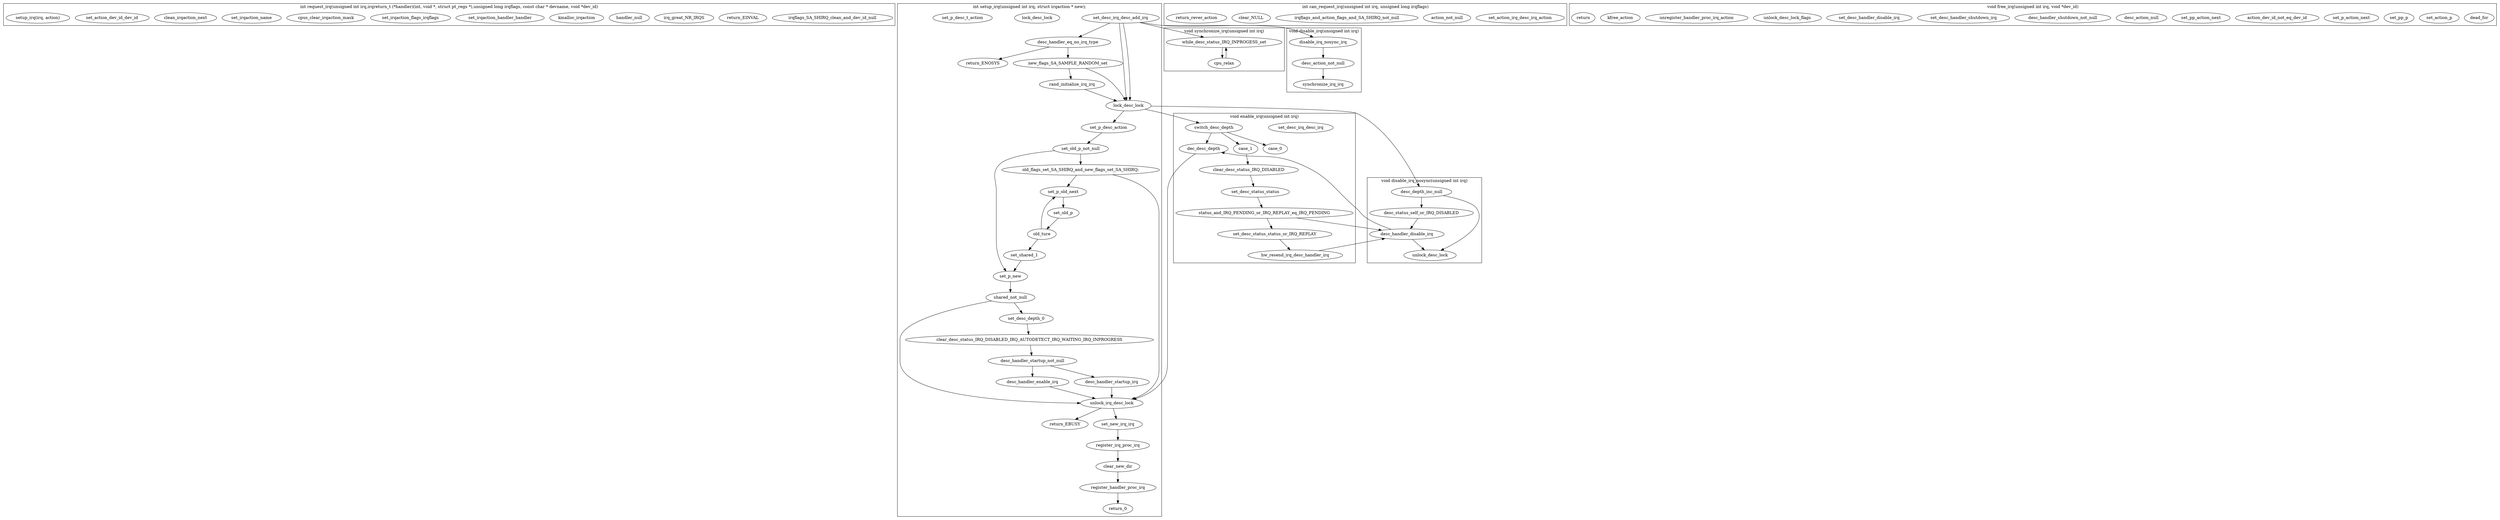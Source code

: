 digraph manage_c{
	subgraph cluster_request_irq{
		label="int request_irq(unsigned int irq,irqreturn_t (*handler)(int, void *, struct pt_regs *),unsigned long irqflags, const char * devname, void *dev_id)";
		irqflags_SA_SHIRQ_clean_and_dev_id_null[label="irqflags_SA_SHIRQ_clean_and_dev_id_null"];
		return_EINVAL[label="return_EINVAL"];
		irq_great_NR_IRQS[label="irq_great_NR_IRQS"];
		handler_null[label="handler_null"];
		kmalloc_irqaction[label="kmalloc_irqaction"];
		set_irqaction_handler[label="set_irqaction_handler_handler"];
		set_irqaction_flags[label="set_irqaction_flags_irqflags"];
		cpus_clear_irqaction_mask[label="cpus_clear_irqaction_mask"];
		set_irqaction_name[label="set_irqaction_name"];
		clean_irqaction_next[label="clean_irqaction_next"];
		set_action_dev_id_dev_id[label="set_action_dev_id_dev_id"];
		setup_irq[label="setup_irq(irq, action)"];
	}

	subgraph cluster_setup_irq{
		label="int setup_irq(unsigned int irq, struct irqaction * new);";
		set_desc_irq_desc_add_irq[label="set_desc_irq_desc_add_irq"];
		desc_handler_eq_no_irq_type[label="desc_handler_eq_no_irq_type"];
		return_ENOSYS[label="return_ENOSYS"];
		new_flags_SA_SAMPLE_RANDOM_set[label="new_flags_SA_SAMPLE_RANDOM_set"];
		rand_initialize_irq_irq[label="rand_initialize_irq_irq"];
		lock_irq_desc_lock[label="lock_desc_lock"];
		set_p_desc_t_action[label="set_p_desc_t_action"];
		set_old_p_not_null[label="set_old_p_not_null"];
		old_flags_set_SA_SHIRQ_and_new_flags_set_SA_SHIRQ[label="old_flags_set_SA_SHIRQ_and_new_flags_set_SA_SHIRQ;"];
		unlock_irq_desc_lock[label="unlock_irq_desc_lock"];
		return_EBUSY[label="return_EBUSY"];
		set_p_old_next[label="set_p_old_next"];
		set_old_p[label="set_old_p"];
		old_ture[label="old_ture"];
		set_shared_1[label="set_shared_1"];
		set_p_new[label="set_p_new"];
		shared_not_null[label="shared_not_null"];
		set_desc_depth_0[label="set_desc_depth_0"];
		clear_desc_status_IRQ_DISABLED_IRQ_AUTODETECT_IRQ_WAITING_IRQ_INPROGRESS[label="clear_desc_status_IRQ_DISABLED_IRQ_AUTODETECT_IRQ_WAITING_IRQ_INPROGRESS"];
		desc_handler_startup_not_null[label="desc_handler_startup_not_null"];
		desc_handler_startup_irq[label="desc_handler_startup_irq"];
		desc_handler_enable_irq[label="desc_handler_enable_irq"];
		unlock_irq_desc_lock[label="unlock_irq_desc_lock"];
		set_new_irq_irq[label="set_new_irq_irq"];
		register_irq_proc_irq[label="register_irq_proc_irq"];
		clear_new_dir[label="clear_new_dir"];
		register_handler_proc_irq[label="register_handler_proc_irq"];
		return_0[label="return_0"];

		set_desc_irq_desc_add_irq -> desc_handler_eq_no_irq_type;
		desc_handler_eq_no_irq_type -> return_ENOSYS;
		desc_handler_eq_no_irq_type -> new_flags_SA_SAMPLE_RANDOM_set;
		new_flags_SA_SAMPLE_RANDOM_set -> rand_initialize_irq_irq;
		rand_initialize_irq_irq -> lock_desc_lock;
		new_flags_SA_SAMPLE_RANDOM_set -> lock_desc_lock;
		lock_desc_lock -> set_p_desc_action;
		set_p_desc_action -> set_old_p_not_null;
		set_old_p_not_null -> old_flags_set_SA_SHIRQ_and_new_flags_set_SA_SHIRQ;
		old_flags_set_SA_SHIRQ_and_new_flags_set_SA_SHIRQ -> unlock_irq_desc_lock;
		unlock_irq_desc_lock -> return_EBUSY;
		old_flags_set_SA_SHIRQ_and_new_flags_set_SA_SHIRQ -> set_p_old_next;
		set_p_old_next -> set_old_p;
		set_old_p -> old_ture;
		old_ture -> set_p_old_next;
		old_ture -> set_shared_1;
		set_shared_1 -> set_p_new;
		set_old_p_not_null -> set_p_new;
		set_p_new -> shared_not_null;
		shared_not_null -> set_desc_depth_0;
		set_desc_depth_0 -> clear_desc_status_IRQ_DISABLED_IRQ_AUTODETECT_IRQ_WAITING_IRQ_INPROGRESS;
		clear_desc_status_IRQ_DISABLED_IRQ_AUTODETECT_IRQ_WAITING_IRQ_INPROGRESS -> desc_handler_startup_not_null;
		desc_handler_startup_not_null -> desc_handler_startup_irq;
		desc_handler_startup_not_null -> desc_handler_enable_irq;
		desc_handler_startup_irq -> unlock_irq_desc_lock;
		desc_handler_enable_irq -> unlock_irq_desc_lock;
		shared_not_null -> unlock_irq_desc_lock;
		unlock_irq_desc_lock -> set_new_irq_irq;
		set_new_irq_irq -> register_irq_proc_irq;
		register_irq_proc_irq -> clear_new_dir;
		clear_new_dir -> register_handler_proc_irq;
		register_handler_proc_irq -> return_0;
}

	subgraph cluster_synchronize_irq{
		label="void synchronize_irq(unsigned int irq)";
		set_desc_irq_desc_add_irq[label="set_desc_irq_desc_add_irq"];
		while_desc_status_IRQ_INPROGESS_set[label="while_desc_status_IRQ_INPROGESS_set"];
		cpu_relax[label="cpu_relax"];

		set_desc_irq_desc_add_irq -> while_desc_status_IRQ_INPROGESS_set;
		while_desc_status_IRQ_INPROGESS_set -> cpu_relax;
		cpu_relax -> while_desc_status_IRQ_INPROGESS_set;
	}

	subgraph cluster_disable_irq_nosync{
		label="void disable_irq_nosync(unsigned int irq)";
		set_desc_irq_desc_add_irq[label="set_desc_irq_desc_add_irq"];
		lock_desc_lock[label="lock_desc_lock"];
		desc_depth_inc_null[label="desc_depth_inc_null"];
		desc_status_self_or_IRQ_DISABLED[label="desc_status_self_or_IRQ_DISABLED"];
		desc_handler_disable_irq[label="desc_handler_disable_irq"];
		unlock_desc_lock[label="unlock_desc_lock"];

		set_desc_irq_desc_add_irq -> lock_desc_lock;
		lock_desc_lock -> desc_depth_inc_null;
		desc_depth_inc_null -> desc_status_self_or_IRQ_DISABLED;
		desc_status_self_or_IRQ_DISABLED -> desc_handler_disable_irq;
		desc_handler_disable_irq -> unlock_desc_lock;
		desc_depth_inc_null -> unlock_desc_lock;
	}

	subgraph cluster_disable_irq{
		label="void disable_irq(unsigned int irq)";
		set_desc_irq_desc_add_irq[label="set_desc_irq_desc_add_irq"];
		disable_irq_nosync_irq[label="disable_irq_nosync_irq"];
		desc_action_not_null[label="desc_action_not_null"];
		synchronize_irq_irq[label="synchronize_irq_irq"];

		set_desc_irq_desc_add_irq -> disable_irq_nosync_irq;
		disable_irq_nosync_irq -> desc_action_not_null;
		desc_action_not_null -> synchronize_irq_irq;
	}

	subgraph cluster_enable_irq{
		label="void enable_irq(unsigned int irq)";
		set_desc_irq_desc_irq[label="set_desc_irq_desc_irq"];
		lock_desc_lock[label="lock_desc_lock"];
		switch_desc_depth[label="switch_desc_depth"];
		case_0[label="case_0"];
		case_1[label="case_1"];
		clear_desc_status_IRQ_DISABLED[label="clear_desc_status_IRQ_DISABLED"];
		set_desc_status_status[label="set_desc_status_status"];
		status_and_IRQ_PENDING_or_IRQ_REPLAY_eq_IRQ_PENDING[label="status_and_IRQ_PENDING_or_IRQ_REPLAY_eq_IRQ_PENDING"];
		set_desc_status_status_or_IRQ_REPLAY[label="set_desc_status_status_or_IRQ_REPLAY"];
		hw_resend_irq_desc_handler_irq[label="hw_resend_irq_desc_handler_irq"];
		desc_handler_enable_irq[label="desc_handler_enable_irq"];
		dec_desc_depth[label="dec_desc_depth"];
		unlock_desc_lock[label="unlock_desc_lock"];

		set_desc_irq_desc_add_irq -> lock_desc_lock;
		lock_desc_lock -> switch_desc_depth;
		switch_desc_depth -> case_0;
		switch_desc_depth -> case_1;
		case_1 -> clear_desc_status_IRQ_DISABLED;
		clear_desc_status_IRQ_DISABLED -> set_desc_status_status;
		set_desc_status_status -> status_and_IRQ_PENDING_or_IRQ_REPLAY_eq_IRQ_PENDING;
		status_and_IRQ_PENDING_or_IRQ_REPLAY_eq_IRQ_PENDING -> set_desc_status_status_or_IRQ_REPLAY;
		set_desc_status_status_or_IRQ_REPLAY -> hw_resend_irq_desc_handler_irq;
		hw_resend_irq_desc_handler_irq -> desc_handler_disable_irq;
		status_and_IRQ_PENDING_or_IRQ_REPLAY_eq_IRQ_PENDING -> desc_handler_disable_irq;
		desc_handler_disable_irq -> dec_desc_depth;
		switch_desc_depth -> dec_desc_depth;
		dec_desc_depth -> unlock_irq_desc_lock;
	}

	subgraph cluster_can_request_irq{
		label="int can_request_irq(unsigned int irq, unsigned long irqflags)";
		set_action_irq_desc_irq_action[label="set_action_irq_desc_irq_action"];
		action_not_null[label="action_not_null"];
		irqflags_and_action_flags_and_SA_SHIRQ_not_null[label="irqflags_and_action_flags_and_SA_SHIRQ_not_null"];
		clear_NULL[label="clear_NULL"];
		return_rever_action[label="return_rever_action"];
	}

	subgraph cluster_free_irq{
		label="void free_irq(unsigned int irq, void *dev_id)";
		set_desc_irq_desc_add_irq[label="set_desc_irq_desc_add_irq"];
		lock_desc_lock[label="lock_desc_lock"];
		set_p_desc_action[label="set_p_desc_action"];
		dead_for[label="dead_for"];
		set_action_p[label="set_action_p"];
		action_not_null[label="action_not_null"];
		set_pp_p[label="set_pp_p"];
		set_p_action_next[label="set_p_action_next"];
		action_dev_id_not_eq_dev_id[label="action_dev_id_not_eq_dev_id"];
		set_pp_action_next[label="set_pp_action_next"];
		desc_action_null[label="desc_action_null"];
		desc_status_self_or_IRQ_DISABLED[label="desc_status_self_or_IRQ_DISABLED"];
		desc_handler_shutdown_not_null[label="desc_handler_shutdown_not_null"];
		set_desc_handler_shutdown_irq[label="set_desc_handler_shutdown_irq"];
		set_desc_handler_disable_irq[label="set_desc_handler_disable_irq"];
		unlock_desc_lock_flags[label="unlock_desc_lock_flags"];
		unregister_handler_proc_irq_action[label="unregister_handler_proc_irq_action"];
		synchronize_irq_irq[label="synchronize_irq_irq"];
		kfree_action[label="kfree_action"];
		return[label="return"];
		unlock_desc_lock[label="unlock_desc_lock"];
		return[label="return"];
	}
		
}
